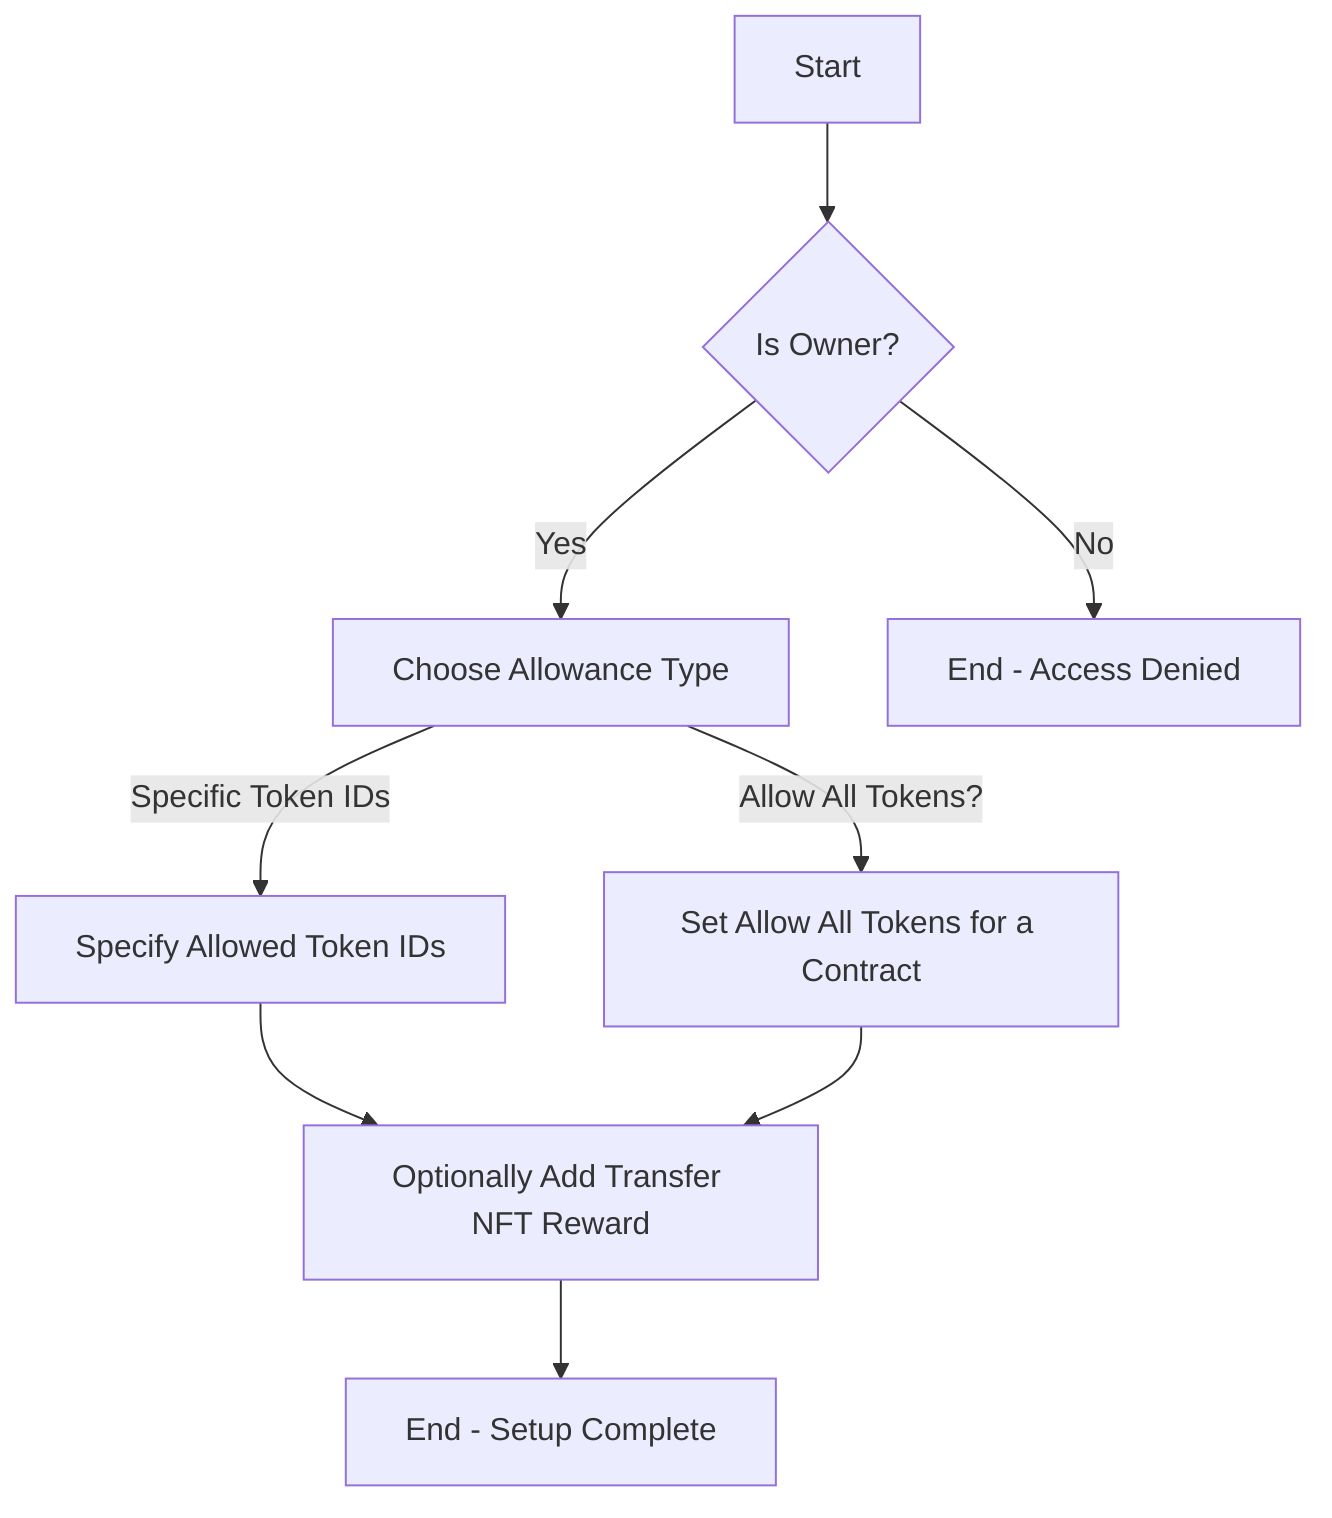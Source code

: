 graph TD
    A[Start] --> B{Is Owner?}
    B -- Yes --> C[Choose Allowance Type]
    C -->|Specific Token IDs| D[Specify Allowed Token IDs]
    C -->|Allow All Tokens?| E[Set Allow All Tokens for a Contract]
    D --> F[Optionally Add Transfer NFT Reward]
    E --> F
    B -- No --> G[End - Access Denied]
    F --> H[End - Setup Complete]